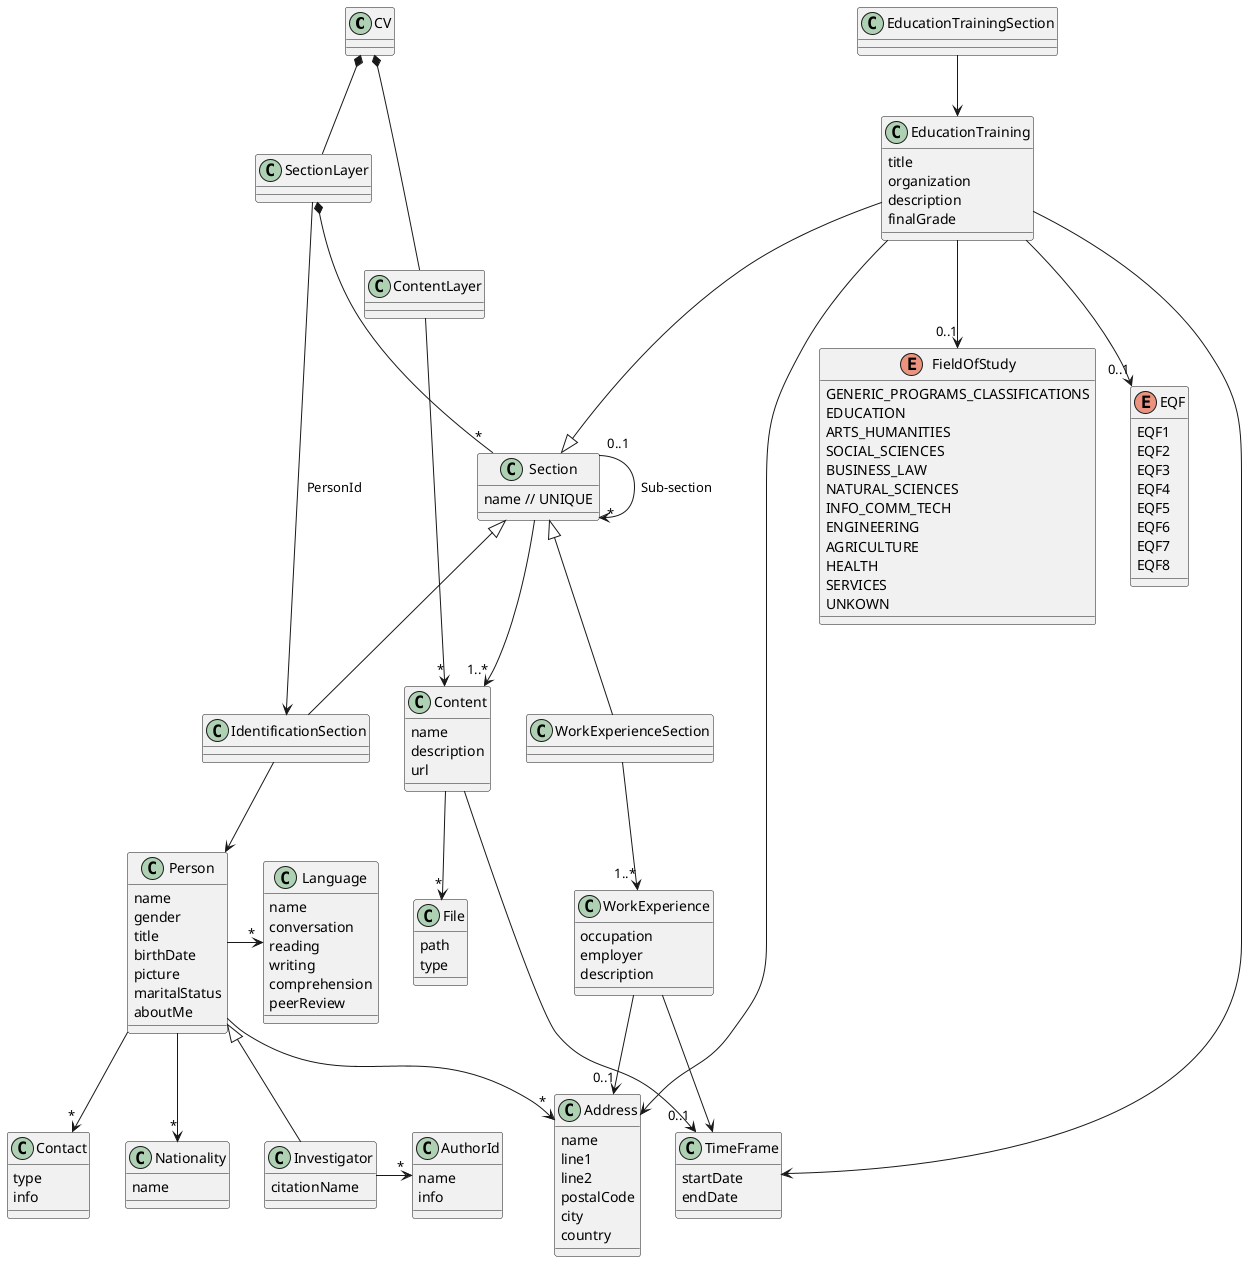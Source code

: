 @startuml

class CV {}

class ContentLayer {}

class Content {
  name
  description
  url
}

class File {
  path
  type
}

class SectionLayer {}

class Section {
  name // UNIQUE
}

' || IdSection

class IdentificationSection {}

class Contact {
  type
  info
}

class Language {
  name
  conversation
  reading
  writing
  comprehension
  peerReview
}

class Person {
  name
  gender
  title
  birthDate
  picture
  maritalStatus
  aboutMe
}

class Address {
  name
  line1
  line2
  postalCode
  city
  country
}

class Nationality {
  name
}

class Investigator {
  citationName
}

class AuthorId {
  name
  info
}

' || END IdSection

' || WorkExperienceSection

class WorkExperienceSection {
}

class WorkExperience {
  occupation
  employer
  description
}

class TimeFrame {
  startDate
  endDate
}

' || END WorkExperienceSection

' || EducationTrainingSection
class EducationTrainingSection {
}

class EducationTraining {
  title
  organization
  description
  finalGrade
}

enum FieldOfStudy {
  GENERIC_PROGRAMS_CLASSIFICATIONS /' generic programs and classifications '/
  EDUCATION /' Education '/
  ARTS_HUMANITIES /' Arts and humanities '/
  SOCIAL_SCIENCES /' Social sciences, journalism and information '/
  BUSINESS_LAW /' Business, administration and law '/
  NATURAL_SCIENCES /' Natural sciences, mathematics and statistics '/
  INFO_COMM_TECH /' Information and Communication Technologies '/
  ENGINEERING /' Engineering, manufacturing and construction '/
  AGRICULTURE /' Agriculture, forestry, fisheries and veterinary '/
  HEALTH /' Health and welfare '/
  SERVICES /' Services '/
  UNKOWN /' Field unknown '/
}

enum EQF {
  EQF1
  EQF2
  EQF3
  EQF4
  EQF5
  EQF6
  EQF7
  EQF8
}

' || END EducationTrainingSection

ContentLayer -u-* CV
SectionLayer -u-* CV

ContentLayer -d-> "*" Content
Content --> "0..1" TimeFrame
Content --> "*" File

SectionLayer --> IdentificationSection : "PersonId"
Section --> "1..*" Content
Section "*" -u-* SectionLayer
Section "0..1" -d-> "*" Section : "Sub-section"

IdentificationSection -u-|> Section
' CV -d-> "1" Section : "Identification"
IdentificationSection --> Person

Person --> "*" Contact
Person --> "*" Nationality
Person --> "*" Address
Person -r-> "*" Language

Investigator -u-|> Person
Investigator -r-> "*" AuthorId

WorkExperienceSection -u-|> Section
WorkExperienceSection -d-> "1..*" WorkExperience
WorkExperience --> "0..1" Address
WorkExperience --> TimeFrame

EducationTraining --|> Section
EducationTrainingSection --> EducationTraining
EducationTraining --> Address
EducationTraining --> TimeFrame
EducationTraining --> "0..1" FieldOfStudy
EducationTraining --> "0..1" EQF

@enduml
